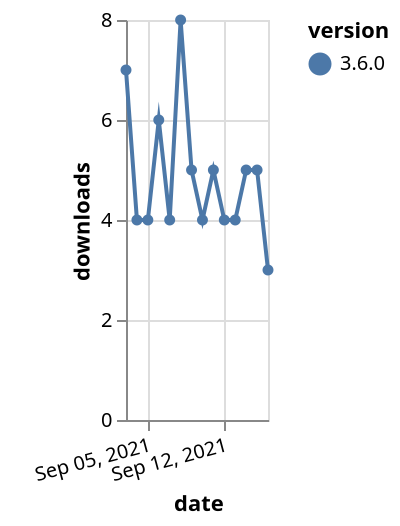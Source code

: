{"$schema": "https://vega.github.io/schema/vega-lite/v5.json", "description": "A simple bar chart with embedded data.", "data": {"values": [{"date": "2021-09-03", "total": 6487, "delta": 7, "version": "3.6.0"}, {"date": "2021-09-04", "total": 6491, "delta": 4, "version": "3.6.0"}, {"date": "2021-09-05", "total": 6495, "delta": 4, "version": "3.6.0"}, {"date": "2021-09-06", "total": 6501, "delta": 6, "version": "3.6.0"}, {"date": "2021-09-07", "total": 6505, "delta": 4, "version": "3.6.0"}, {"date": "2021-09-08", "total": 6513, "delta": 8, "version": "3.6.0"}, {"date": "2021-09-09", "total": 6518, "delta": 5, "version": "3.6.0"}, {"date": "2021-09-10", "total": 6522, "delta": 4, "version": "3.6.0"}, {"date": "2021-09-11", "total": 6527, "delta": 5, "version": "3.6.0"}, {"date": "2021-09-12", "total": 6531, "delta": 4, "version": "3.6.0"}, {"date": "2021-09-13", "total": 6535, "delta": 4, "version": "3.6.0"}, {"date": "2021-09-14", "total": 6540, "delta": 5, "version": "3.6.0"}, {"date": "2021-09-15", "total": 6545, "delta": 5, "version": "3.6.0"}, {"date": "2021-09-16", "total": 6548, "delta": 3, "version": "3.6.0"}]}, "width": "container", "mark": {"type": "line", "point": {"filled": true}}, "encoding": {"x": {"field": "date", "type": "temporal", "timeUnit": "yearmonthdate", "title": "date", "axis": {"labelAngle": -15}}, "y": {"field": "delta", "type": "quantitative", "title": "downloads"}, "color": {"field": "version", "type": "nominal"}, "tooltip": {"field": "delta"}}}
